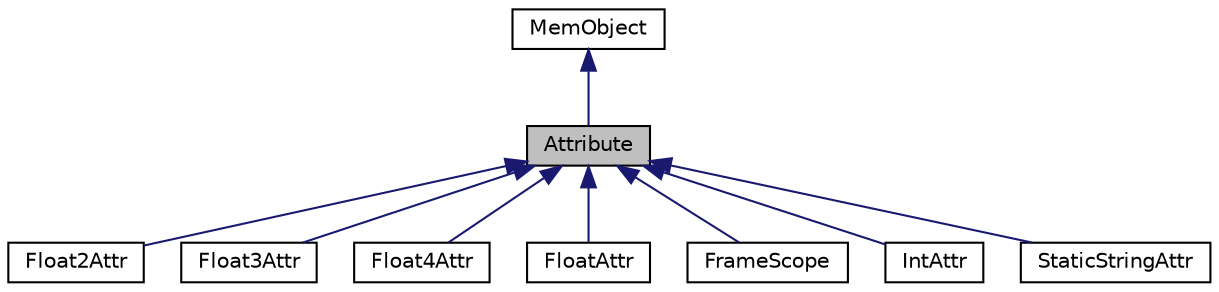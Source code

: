 digraph "Attribute"
{
  edge [fontname="Helvetica",fontsize="10",labelfontname="Helvetica",labelfontsize="10"];
  node [fontname="Helvetica",fontsize="10",shape=record];
  Node1 [label="Attribute",height=0.2,width=0.4,color="black", fillcolor="grey75", style="filled", fontcolor="black"];
  Node2 -> Node1 [dir="back",color="midnightblue",fontsize="10",style="solid",fontname="Helvetica"];
  Node2 [label="MemObject",height=0.2,width=0.4,color="black", fillcolor="white", style="filled",URL="$class_mem_object.html"];
  Node1 -> Node3 [dir="back",color="midnightblue",fontsize="10",style="solid",fontname="Helvetica"];
  Node3 [label="Float2Attr",height=0.2,width=0.4,color="black", fillcolor="white", style="filled",URL="$class_float2_attr.html"];
  Node1 -> Node4 [dir="back",color="midnightblue",fontsize="10",style="solid",fontname="Helvetica"];
  Node4 [label="Float3Attr",height=0.2,width=0.4,color="black", fillcolor="white", style="filled",URL="$class_float3_attr.html"];
  Node1 -> Node5 [dir="back",color="midnightblue",fontsize="10",style="solid",fontname="Helvetica"];
  Node5 [label="Float4Attr",height=0.2,width=0.4,color="black", fillcolor="white", style="filled",URL="$class_float4_attr.html"];
  Node1 -> Node6 [dir="back",color="midnightblue",fontsize="10",style="solid",fontname="Helvetica"];
  Node6 [label="FloatAttr",height=0.2,width=0.4,color="black", fillcolor="white", style="filled",URL="$class_float_attr.html"];
  Node1 -> Node7 [dir="back",color="midnightblue",fontsize="10",style="solid",fontname="Helvetica"];
  Node7 [label="FrameScope",height=0.2,width=0.4,color="black", fillcolor="white", style="filled",URL="$class_frame_scope.html"];
  Node1 -> Node8 [dir="back",color="midnightblue",fontsize="10",style="solid",fontname="Helvetica"];
  Node8 [label="IntAttr",height=0.2,width=0.4,color="black", fillcolor="white", style="filled",URL="$class_int_attr.html"];
  Node1 -> Node9 [dir="back",color="midnightblue",fontsize="10",style="solid",fontname="Helvetica"];
  Node9 [label="StaticStringAttr",height=0.2,width=0.4,color="black", fillcolor="white", style="filled",URL="$class_static_string_attr.html"];
}

